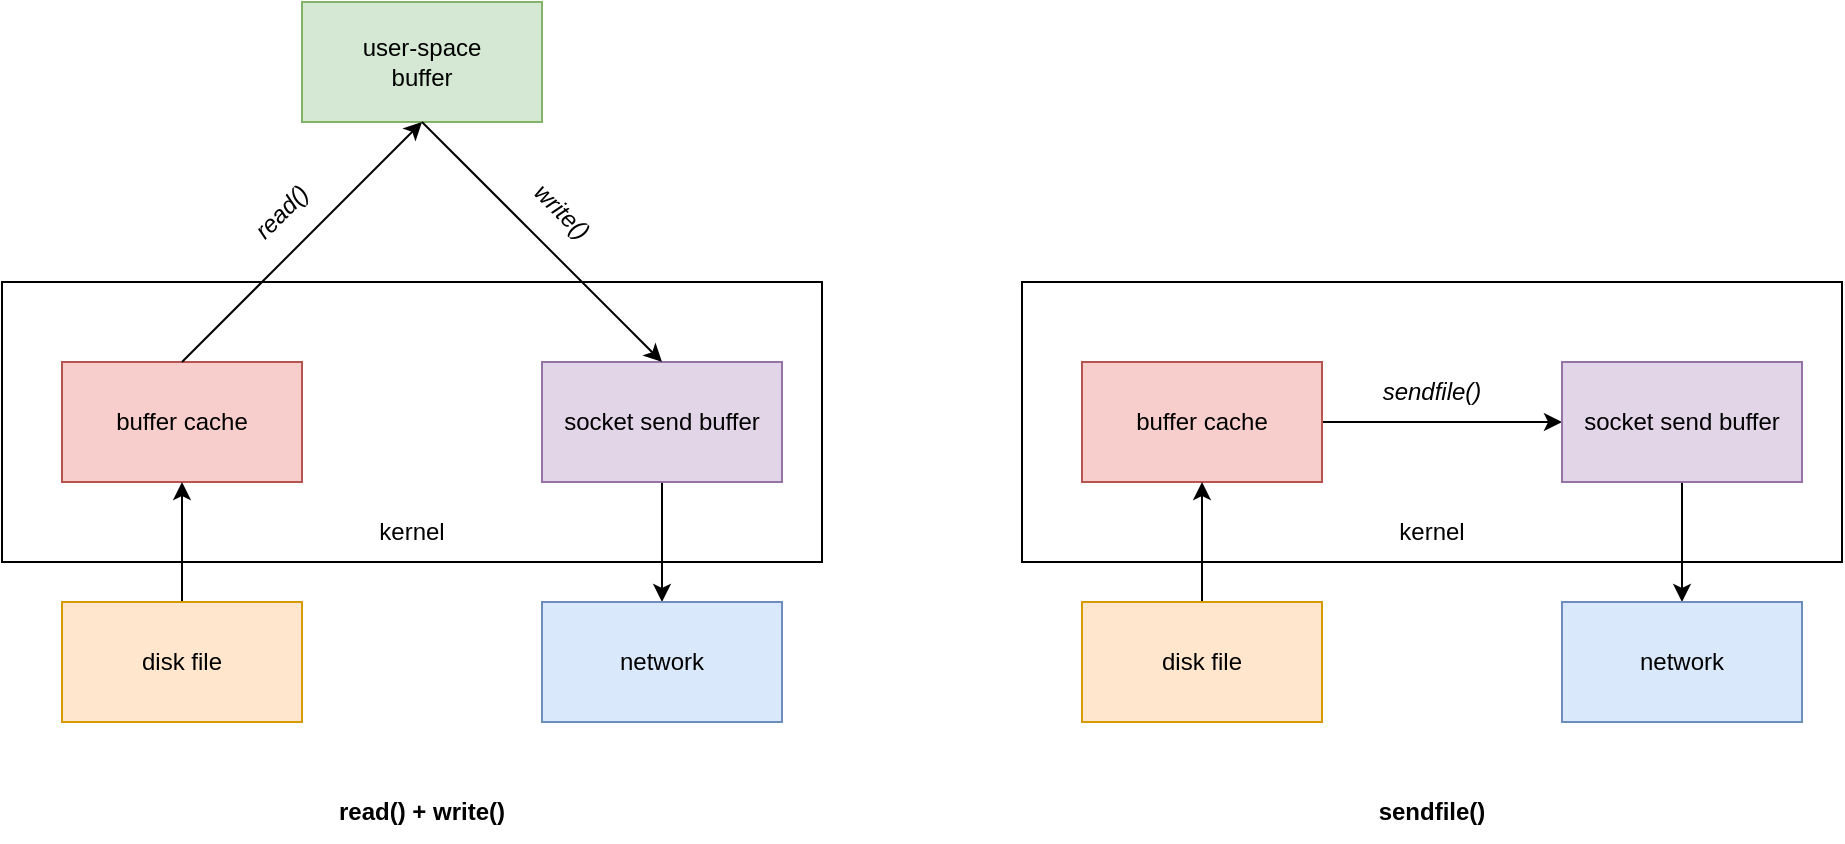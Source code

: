 <mxfile version="27.1.0">
  <diagram name="Page-1" id="hl3eMsCdJ2C8hWJjg6ZI">
    <mxGraphModel dx="1426" dy="790" grid="1" gridSize="10" guides="1" tooltips="1" connect="1" arrows="1" fold="1" page="1" pageScale="1" pageWidth="850" pageHeight="1100" math="0" shadow="0">
      <root>
        <mxCell id="0" />
        <mxCell id="1" parent="0" />
        <mxCell id="0Zl1hMwI67_ohH036ha6-6" value="" style="rounded=0;whiteSpace=wrap;html=1;" vertex="1" parent="1">
          <mxGeometry x="120" y="320" width="410" height="140" as="geometry" />
        </mxCell>
        <mxCell id="0Zl1hMwI67_ohH036ha6-1" value="&lt;div&gt;user-space&lt;/div&gt;&lt;div&gt;buffer&lt;/div&gt;" style="rounded=0;whiteSpace=wrap;html=1;fillColor=#d5e8d4;strokeColor=#82b366;" vertex="1" parent="1">
          <mxGeometry x="270" y="180" width="120" height="60" as="geometry" />
        </mxCell>
        <mxCell id="0Zl1hMwI67_ohH036ha6-2" value="buffer cache" style="rounded=0;whiteSpace=wrap;html=1;fillColor=#f8cecc;strokeColor=#b85450;" vertex="1" parent="1">
          <mxGeometry x="150" y="360" width="120" height="60" as="geometry" />
        </mxCell>
        <mxCell id="0Zl1hMwI67_ohH036ha6-13" style="edgeStyle=orthogonalEdgeStyle;rounded=0;orthogonalLoop=1;jettySize=auto;html=1;exitX=0.5;exitY=1;exitDx=0;exitDy=0;entryX=0.5;entryY=0;entryDx=0;entryDy=0;" edge="1" parent="1" source="0Zl1hMwI67_ohH036ha6-3" target="0Zl1hMwI67_ohH036ha6-5">
          <mxGeometry relative="1" as="geometry" />
        </mxCell>
        <mxCell id="0Zl1hMwI67_ohH036ha6-3" value="socket send buffer" style="rounded=0;whiteSpace=wrap;html=1;fillColor=#e1d5e7;strokeColor=#9673a6;" vertex="1" parent="1">
          <mxGeometry x="390" y="360" width="120" height="60" as="geometry" />
        </mxCell>
        <mxCell id="0Zl1hMwI67_ohH036ha6-12" style="edgeStyle=orthogonalEdgeStyle;rounded=0;orthogonalLoop=1;jettySize=auto;html=1;exitX=0.5;exitY=0;exitDx=0;exitDy=0;entryX=0.5;entryY=1;entryDx=0;entryDy=0;" edge="1" parent="1" source="0Zl1hMwI67_ohH036ha6-4" target="0Zl1hMwI67_ohH036ha6-2">
          <mxGeometry relative="1" as="geometry" />
        </mxCell>
        <mxCell id="0Zl1hMwI67_ohH036ha6-4" value="disk file" style="rounded=0;whiteSpace=wrap;html=1;fillColor=#ffe6cc;strokeColor=#d79b00;" vertex="1" parent="1">
          <mxGeometry x="150" y="480" width="120" height="60" as="geometry" />
        </mxCell>
        <mxCell id="0Zl1hMwI67_ohH036ha6-5" value="network" style="rounded=0;whiteSpace=wrap;html=1;fillColor=#dae8fc;strokeColor=#6c8ebf;" vertex="1" parent="1">
          <mxGeometry x="390" y="480" width="120" height="60" as="geometry" />
        </mxCell>
        <mxCell id="0Zl1hMwI67_ohH036ha6-7" value="" style="endArrow=classic;html=1;rounded=0;exitX=0.5;exitY=0;exitDx=0;exitDy=0;entryX=0.5;entryY=1;entryDx=0;entryDy=0;" edge="1" parent="1" source="0Zl1hMwI67_ohH036ha6-2" target="0Zl1hMwI67_ohH036ha6-1">
          <mxGeometry width="50" height="50" relative="1" as="geometry">
            <mxPoint x="510" y="440" as="sourcePoint" />
            <mxPoint x="560" y="390" as="targetPoint" />
          </mxGeometry>
        </mxCell>
        <mxCell id="0Zl1hMwI67_ohH036ha6-8" value="&lt;i&gt;read()&lt;/i&gt;" style="text;html=1;align=center;verticalAlign=middle;whiteSpace=wrap;rounded=0;rotation=-45;" vertex="1" parent="1">
          <mxGeometry x="230" y="270" width="60" height="30" as="geometry" />
        </mxCell>
        <mxCell id="0Zl1hMwI67_ohH036ha6-9" value="" style="endArrow=classic;html=1;rounded=0;exitX=0.5;exitY=1;exitDx=0;exitDy=0;entryX=0.5;entryY=0;entryDx=0;entryDy=0;" edge="1" parent="1" source="0Zl1hMwI67_ohH036ha6-1" target="0Zl1hMwI67_ohH036ha6-3">
          <mxGeometry width="50" height="50" relative="1" as="geometry">
            <mxPoint x="510" y="440" as="sourcePoint" />
            <mxPoint x="560" y="390" as="targetPoint" />
          </mxGeometry>
        </mxCell>
        <mxCell id="0Zl1hMwI67_ohH036ha6-10" value="&lt;i&gt;write()&lt;/i&gt;" style="text;html=1;align=center;verticalAlign=middle;whiteSpace=wrap;rounded=0;rotation=45;" vertex="1" parent="1">
          <mxGeometry x="370.0" y="270.0" width="60" height="30" as="geometry" />
        </mxCell>
        <mxCell id="0Zl1hMwI67_ohH036ha6-11" value="kernel" style="text;html=1;align=center;verticalAlign=middle;whiteSpace=wrap;rounded=0;" vertex="1" parent="1">
          <mxGeometry x="295" y="430" width="60" height="30" as="geometry" />
        </mxCell>
        <mxCell id="0Zl1hMwI67_ohH036ha6-14" value="" style="rounded=0;whiteSpace=wrap;html=1;" vertex="1" parent="1">
          <mxGeometry x="630" y="320" width="410" height="140" as="geometry" />
        </mxCell>
        <mxCell id="0Zl1hMwI67_ohH036ha6-22" style="edgeStyle=orthogonalEdgeStyle;rounded=0;orthogonalLoop=1;jettySize=auto;html=1;exitX=1;exitY=0.5;exitDx=0;exitDy=0;entryX=0;entryY=0.5;entryDx=0;entryDy=0;" edge="1" parent="1" source="0Zl1hMwI67_ohH036ha6-15" target="0Zl1hMwI67_ohH036ha6-17">
          <mxGeometry relative="1" as="geometry" />
        </mxCell>
        <mxCell id="0Zl1hMwI67_ohH036ha6-15" value="buffer cache" style="rounded=0;whiteSpace=wrap;html=1;fillColor=#f8cecc;strokeColor=#b85450;" vertex="1" parent="1">
          <mxGeometry x="660" y="360" width="120" height="60" as="geometry" />
        </mxCell>
        <mxCell id="0Zl1hMwI67_ohH036ha6-16" style="edgeStyle=orthogonalEdgeStyle;rounded=0;orthogonalLoop=1;jettySize=auto;html=1;exitX=0.5;exitY=1;exitDx=0;exitDy=0;entryX=0.5;entryY=0;entryDx=0;entryDy=0;" edge="1" parent="1" source="0Zl1hMwI67_ohH036ha6-17" target="0Zl1hMwI67_ohH036ha6-20">
          <mxGeometry relative="1" as="geometry" />
        </mxCell>
        <mxCell id="0Zl1hMwI67_ohH036ha6-17" value="socket send buffer" style="rounded=0;whiteSpace=wrap;html=1;fillColor=#e1d5e7;strokeColor=#9673a6;" vertex="1" parent="1">
          <mxGeometry x="900" y="360" width="120" height="60" as="geometry" />
        </mxCell>
        <mxCell id="0Zl1hMwI67_ohH036ha6-18" style="edgeStyle=orthogonalEdgeStyle;rounded=0;orthogonalLoop=1;jettySize=auto;html=1;exitX=0.5;exitY=0;exitDx=0;exitDy=0;entryX=0.5;entryY=1;entryDx=0;entryDy=0;" edge="1" parent="1" source="0Zl1hMwI67_ohH036ha6-19" target="0Zl1hMwI67_ohH036ha6-15">
          <mxGeometry relative="1" as="geometry" />
        </mxCell>
        <mxCell id="0Zl1hMwI67_ohH036ha6-19" value="disk file" style="rounded=0;whiteSpace=wrap;html=1;fillColor=#ffe6cc;strokeColor=#d79b00;" vertex="1" parent="1">
          <mxGeometry x="660" y="480" width="120" height="60" as="geometry" />
        </mxCell>
        <mxCell id="0Zl1hMwI67_ohH036ha6-20" value="network" style="rounded=0;whiteSpace=wrap;html=1;fillColor=#dae8fc;strokeColor=#6c8ebf;" vertex="1" parent="1">
          <mxGeometry x="900" y="480" width="120" height="60" as="geometry" />
        </mxCell>
        <mxCell id="0Zl1hMwI67_ohH036ha6-21" value="kernel" style="text;html=1;align=center;verticalAlign=middle;whiteSpace=wrap;rounded=0;" vertex="1" parent="1">
          <mxGeometry x="805" y="430" width="60" height="30" as="geometry" />
        </mxCell>
        <mxCell id="0Zl1hMwI67_ohH036ha6-23" value="&lt;i&gt;sendfile()&lt;/i&gt;" style="text;html=1;align=center;verticalAlign=middle;whiteSpace=wrap;rounded=0;" vertex="1" parent="1">
          <mxGeometry x="805" y="360" width="60" height="30" as="geometry" />
        </mxCell>
        <mxCell id="0Zl1hMwI67_ohH036ha6-24" value="&lt;b&gt;read() + write()&lt;/b&gt;" style="text;html=1;align=center;verticalAlign=middle;whiteSpace=wrap;rounded=0;" vertex="1" parent="1">
          <mxGeometry x="280" y="570" width="100" height="30" as="geometry" />
        </mxCell>
        <mxCell id="0Zl1hMwI67_ohH036ha6-25" value="&lt;b&gt;sendfile()&lt;/b&gt;" style="text;html=1;align=center;verticalAlign=middle;whiteSpace=wrap;rounded=0;" vertex="1" parent="1">
          <mxGeometry x="785" y="570" width="100" height="30" as="geometry" />
        </mxCell>
      </root>
    </mxGraphModel>
  </diagram>
</mxfile>
